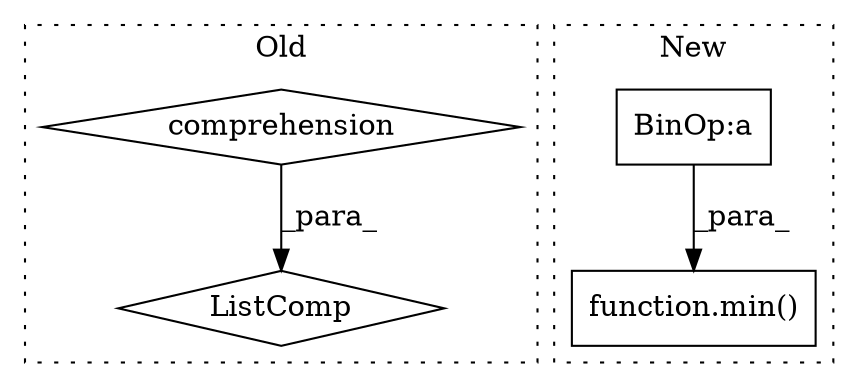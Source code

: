 digraph G {
subgraph cluster0 {
1 [label="ListComp" a="106" s="4125" l="41" shape="diamond"];
3 [label="comprehension" a="45" s="4128" l="3" shape="diamond"];
label = "Old";
style="dotted";
}
subgraph cluster1 {
2 [label="function.min()" a="75" s="4334,4358" l="4,1" shape="box"];
4 [label="BinOp:a" a="82" s="4339" l="1" shape="box"];
label = "New";
style="dotted";
}
3 -> 1 [label="_para_"];
4 -> 2 [label="_para_"];
}